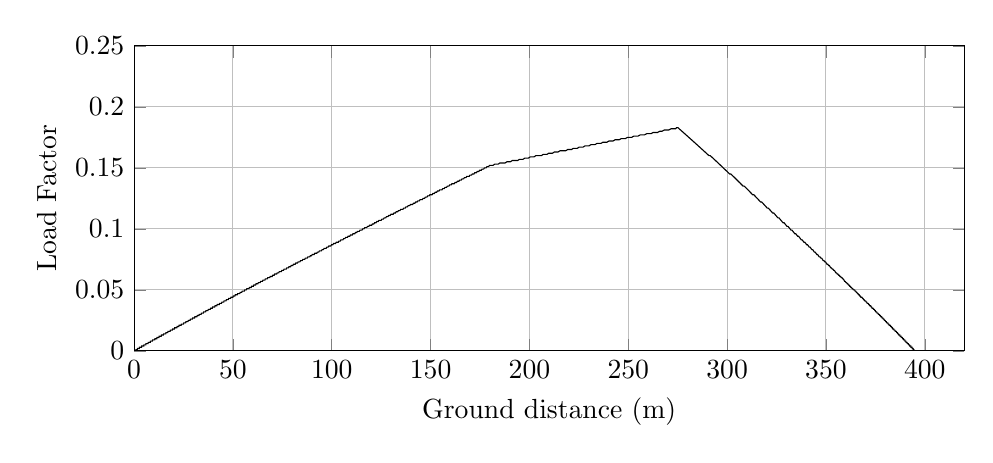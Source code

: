 %LoadFactor_vs_GroundDistance
\begin{tikzpicture}

\begin{axis}[
width=\textwidth,
height=0.45\textwidth,
scaled ticks=false, tick label style={/pgf/number format/fixed},
xmin=0.0,
xmax=420,
xlabel={Ground distance (m)},
xmajorgrids,
ymin=0.0,
ymax=0.25,
ylabel={Load Factor },
ytick={0,0.05,0.1,0.15,0.2,0.25},
ymajorgrids,
legend style={at={(1.03,0.5)},anchor=west,draw=black,fill=white,legend cell align=left}
]

\addplot [
color=black,
solid
]
table[row sep=crcr]{
1.373E-8	1.272E-11\\
1.749E-7	1.62E-10\\
1.441E-6	1.335E-9\\
6.603E-5	6.117E-8\\
2.274E-4	2.107E-7\\
4.875E-4	4.516E-7\\
8.442E-4	7.82E-7\\
0.001	1.203E-6\\
0.002	1.712E-6\\
0.002	2.306E-6\\
0.003	2.991E-6\\
0.004	3.746E-6\\
0.005	4.606E-6\\
0.006	5.55E-6\\
0.007	6.587E-6\\
0.008	7.723E-6\\
0.01	8.952E-6\\
0.011	1.028E-5\\
0.013	1.169E-5\\
0.014	1.315E-5\\
0.016	1.474E-5\\
0.018	1.642E-5\\
0.02	1.817E-5\\
0.022	2.005E-5\\
0.024	2.201E-5\\
0.026	2.404E-5\\
0.028	2.618E-5\\
0.031	2.841E-5\\
0.033	3.07E-5\\
0.036	3.31E-5\\
0.038	3.559E-5\\
0.041	3.813E-5\\
0.044	4.077E-5\\
0.047	4.353E-5\\
0.05	4.642E-5\\
0.053	4.937E-5\\
0.057	5.245E-5\\
0.06	5.556E-5\\
0.063	5.88E-5\\
0.067	6.216E-5\\
0.071	6.56E-5\\
0.075	6.912E-5\\
0.079	7.275E-5\\
0.083	7.642E-5\\
0.087	8.02E-5\\
0.091	8.413E-5\\
0.095	8.815E-5\\
0.1	9.225E-5\\
0.104	9.642E-5\\
0.109	1.007E-4\\
0.114	1.051E-4\\
0.118	1.096E-4\\
0.123	1.142E-4\\
0.128	1.188E-4\\
0.133	1.235E-4\\
0.139	1.283E-4\\
0.144	1.334E-4\\
0.15	1.385E-4\\
0.155	1.436E-4\\
0.161	1.488E-4\\
0.167	1.543E-4\\
0.172	1.597E-4\\
0.178	1.653E-4\\
0.185	1.71E-4\\
0.191	1.768E-4\\
0.197	1.826E-4\\
0.204	1.884E-4\\
0.21	1.946E-4\\
0.217	2.008E-4\\
0.224	2.07E-4\\
0.23	2.133E-4\\
0.237	2.198E-4\\
0.244	2.264E-4\\
0.252	2.33E-4\\
0.259	2.399E-4\\
0.266	2.467E-4\\
0.274	2.536E-4\\
0.282	2.607E-4\\
0.289	2.679E-4\\
0.297	2.754E-4\\
0.305	2.828E-4\\
0.314	2.904E-4\\
0.322	2.981E-4\\
0.331	3.06E-4\\
0.339	3.137E-4\\
0.348	3.217E-4\\
0.356	3.298E-4\\
0.365	3.381E-4\\
0.374	3.464E-4\\
0.384	3.549E-4\\
0.393	3.634E-4\\
0.402	3.721E-4\\
0.412	3.809E-4\\
0.421	3.899E-4\\
0.431	3.988E-4\\
0.441	4.08E-4\\
0.451	4.174E-4\\
0.461	4.268E-4\\
0.472	4.364E-4\\
0.482	4.459E-4\\
0.492	4.554E-4\\
0.503	4.652E-4\\
0.514	4.753E-4\\
0.524	4.852E-4\\
0.536	4.955E-4\\
0.547	5.058E-4\\
0.558	5.163E-4\\
0.569	5.267E-4\\
0.581	5.375E-4\\
0.592	5.48E-4\\
0.604	5.589E-4\\
0.616	5.699E-4\\
0.628	5.81E-4\\
0.64	5.924E-4\\
0.653	6.036E-4\\
0.665	6.151E-4\\
0.677	6.265E-4\\
0.69	6.383E-4\\
0.703	6.504E-4\\
0.716	6.622E-4\\
0.729	6.743E-4\\
0.742	6.865E-4\\
0.756	6.994E-4\\
0.77	7.117E-4\\
0.783	7.243E-4\\
0.797	7.369E-4\\
0.811	7.498E-4\\
0.825	7.629E-4\\
0.839	7.758E-4\\
0.853	7.889E-4\\
0.868	8.023E-4\\
0.882	8.158E-4\\
0.898	8.3E-4\\
0.913	8.445E-4\\
0.929	8.586E-4\\
0.944	8.727E-4\\
0.96	8.873E-4\\
0.976	9.02E-4\\
0.992	9.168E-4\\
1.008	9.317E-4\\
1.025	9.47E-4\\
1.041	9.618E-4\\
1.057	9.77E-4\\
1.074	9.922E-4\\
1.09	0.001\\
1.107	0.001\\
1.124	0.001\\
1.142	0.001\\
1.159	0.001\\
1.176	0.001\\
1.194	0.001\\
1.212	0.001\\
1.23	0.001\\
1.248	0.001\\
1.266	0.001\\
1.285	0.001\\
1.304	0.001\\
1.323	0.001\\
1.341	0.001\\
1.361	0.001\\
1.38	0.001\\
1.399	0.001\\
1.419	0.001\\
1.439	0.001\\
1.459	0.001\\
1.479	0.001\\
1.499	0.001\\
1.52	0.001\\
1.54	0.001\\
1.56	0.001\\
1.581	0.001\\
1.602	0.001\\
1.624	0.001\\
1.645	0.002\\
1.666	0.002\\
1.689	0.002\\
1.711	0.002\\
1.733	0.002\\
1.755	0.002\\
1.778	0.002\\
1.8	0.002\\
1.824	0.002\\
1.846	0.002\\
1.87	0.002\\
1.893	0.002\\
1.918	0.002\\
1.942	0.002\\
1.966	0.002\\
1.99	0.002\\
2.015	0.002\\
2.039	0.002\\
2.065	0.002\\
2.09	0.002\\
2.116	0.002\\
2.141	0.002\\
2.167	0.002\\
2.193	0.002\\
2.219	0.002\\
2.245	0.002\\
2.271	0.002\\
2.298	0.002\\
2.325	0.002\\
2.351	0.002\\
2.379	0.002\\
2.406	0.002\\
2.434	0.002\\
2.462	0.002\\
2.491	0.002\\
2.519	0.002\\
2.547	0.002\\
2.576	0.002\\
2.605	0.002\\
2.635	0.002\\
2.663	0.002\\
2.693	0.002\\
2.723	0.003\\
2.753	0.003\\
2.783	0.003\\
2.814	0.003\\
2.844	0.003\\
2.875	0.003\\
2.906	0.003\\
2.937	0.003\\
2.968	0.003\\
3.0	0.003\\
3.031	0.003\\
3.063	0.003\\
3.097	0.003\\
3.129	0.003\\
3.162	0.003\\
3.195	0.003\\
3.227	0.003\\
3.261	0.003\\
3.294	0.003\\
3.328	0.003\\
3.363	0.003\\
3.397	0.003\\
3.431	0.003\\
3.464	0.003\\
3.499	0.003\\
3.534	0.003\\
3.57	0.003\\
3.605	0.003\\
3.641	0.003\\
3.678	0.003\\
3.713	0.003\\
3.75	0.003\\
3.787	0.003\\
3.825	0.004\\
3.862	0.004\\
3.9	0.004\\
3.937	0.004\\
3.976	0.004\\
4.015	0.004\\
4.053	0.004\\
4.093	0.004\\
4.133	0.004\\
4.172	0.004\\
4.211	0.004\\
4.253	0.004\\
4.293	0.004\\
4.333	0.004\\
4.373	0.004\\
4.414	0.004\\
4.456	0.004\\
4.497	0.004\\
4.538	0.004\\
4.58	0.004\\
4.622	0.004\\
4.664	0.004\\
4.706	0.004\\
4.748	0.004\\
4.791	0.004\\
4.836	0.004\\
4.88	0.004\\
4.923	0.005\\
4.968	0.005\\
5.013	0.005\\
5.058	0.005\\
5.103	0.005\\
5.149	0.005\\
5.194	0.005\\
5.241	0.005\\
5.287	0.005\\
5.333	0.005\\
5.38	0.005\\
5.426	0.005\\
5.473	0.005\\
5.522	0.005\\
5.57	0.005\\
5.618	0.005\\
5.666	0.005\\
5.715	0.005\\
5.763	0.005\\
5.813	0.005\\
5.862	0.005\\
5.912	0.005\\
5.962	0.005\\
6.013	0.006\\
6.063	0.006\\
6.114	0.006\\
6.165	0.006\\
6.216	0.006\\
6.268	0.006\\
6.32	0.006\\
6.374	0.006\\
6.426	0.006\\
6.479	0.006\\
6.532	0.006\\
6.586	0.006\\
6.641	0.006\\
6.695	0.006\\
6.75	0.006\\
6.804	0.006\\
6.86	0.006\\
6.917	0.006\\
6.973	0.006\\
7.03	0.006\\
7.087	0.006\\
7.144	0.007\\
7.202	0.007\\
7.26	0.007\\
7.318	0.007\\
7.377	0.007\\
7.435	0.007\\
7.494	0.007\\
7.553	0.007\\
7.613	0.007\\
7.673	0.007\\
7.733	0.007\\
7.796	0.007\\
7.856	0.007\\
7.918	0.007\\
7.98	0.007\\
8.042	0.007\\
8.105	0.007\\
8.167	0.007\\
8.231	0.008\\
8.294	0.008\\
8.356	0.008\\
8.421	0.008\\
8.486	0.008\\
8.549	0.008\\
8.615	0.008\\
8.68	0.008\\
8.745	0.008\\
8.813	0.008\\
8.88	0.008\\
8.947	0.008\\
9.013	0.008\\
9.079	0.008\\
9.147	0.008\\
9.215	0.008\\
9.285	0.008\\
9.353	0.009\\
9.424	0.009\\
9.493	0.009\\
9.564	0.009\\
9.634	0.009\\
9.706	0.009\\
9.776	0.009\\
9.847	0.009\\
9.918	0.009\\
9.989	0.009\\
10.06	0.009\\
10.133	0.009\\
10.205	0.009\\
10.278	0.009\\
10.353	0.009\\
10.427	0.009\\
10.502	0.01\\
10.577	0.01\\
10.653	0.01\\
10.729	0.01\\
10.805	0.01\\
10.882	0.01\\
10.958	0.01\\
11.036	0.01\\
11.113	0.01\\
11.192	0.01\\
11.27	0.01\\
11.35	0.01\\
11.429	0.01\\
11.508	0.01\\
11.587	0.011\\
11.669	0.011\\
11.75	0.011\\
11.83	0.011\\
11.91	0.011\\
11.991	0.011\\
12.073	0.011\\
12.155	0.011\\
12.237	0.011\\
12.32	0.011\\
12.407	0.011\\
12.49	0.011\\
12.574	0.011\\
12.661	0.012\\
12.747	0.012\\
12.832	0.012\\
12.919	0.012\\
13.005	0.012\\
13.092	0.012\\
13.18	0.012\\
13.269	0.012\\
13.358	0.012\\
13.448	0.012\\
13.538	0.012\\
13.627	0.012\\
13.718	0.012\\
13.809	0.013\\
13.899	0.013\\
13.992	0.013\\
14.086	0.013\\
14.179	0.013\\
14.272	0.013\\
14.368	0.013\\
14.459	0.013\\
14.555	0.013\\
14.649	0.013\\
14.744	0.013\\
14.84	0.013\\
14.933	0.014\\
15.027	0.014\\
15.123	0.014\\
15.222	0.014\\
15.321	0.014\\
15.418	0.014\\
15.516	0.014\\
15.613	0.014\\
15.711	0.014\\
15.811	0.014\\
15.914	0.014\\
16.013	0.014\\
16.112	0.015\\
16.216	0.015\\
16.319	0.015\\
16.421	0.015\\
16.522	0.015\\
16.626	0.015\\
16.727	0.015\\
16.83	0.015\\
16.935	0.015\\
17.038	0.015\\
17.146	0.016\\
17.252	0.016\\
17.357	0.016\\
17.464	0.016\\
17.572	0.016\\
17.68	0.016\\
17.79	0.016\\
17.9	0.016\\
18.01	0.016\\
18.121	0.016\\
18.232	0.016\\
18.343	0.017\\
18.455	0.017\\
18.566	0.017\\
18.678	0.017\\
18.79	0.017\\
18.902	0.017\\
19.018	0.017\\
19.131	0.017\\
19.248	0.017\\
19.362	0.017\\
19.478	0.018\\
19.596	0.018\\
19.711	0.018\\
19.828	0.018\\
19.945	0.018\\
20.062	0.018\\
20.179	0.018\\
20.297	0.018\\
20.417	0.018\\
20.537	0.019\\
20.655	0.019\\
20.777	0.019\\
20.897	0.019\\
21.017	0.019\\
21.139	0.019\\
21.261	0.019\\
21.383	0.019\\
21.506	0.019\\
21.631	0.019\\
21.756	0.02\\
21.88	0.02\\
22.006	0.02\\
22.13	0.02\\
22.257	0.02\\
22.384	0.02\\
22.509	0.02\\
22.636	0.02\\
22.764	0.021\\
22.891	0.021\\
23.022	0.021\\
23.15	0.021\\
23.279	0.021\\
23.409	0.021\\
23.539	0.021\\
23.671	0.021\\
23.803	0.021\\
23.935	0.022\\
24.067	0.022\\
24.199	0.022\\
24.329	0.022\\
24.462	0.022\\
24.595	0.022\\
24.728	0.022\\
24.862	0.022\\
24.995	0.022\\
25.128	0.023\\
25.265	0.023\\
25.401	0.023\\
25.536	0.023\\
25.674	0.023\\
25.808	0.023\\
25.835	0.023\\
25.838	0.023\\
25.842	0.023\\
25.855	0.023\\
25.893	0.023\\
25.973	0.023\\
26.096	0.023\\
26.224	0.024\\
26.353	0.024\\
26.482	0.024\\
26.611	0.024\\
26.74	0.024\\
26.872	0.024\\
27.003	0.024\\
27.136	0.024\\
27.266	0.024\\
27.399	0.025\\
27.531	0.025\\
27.664	0.025\\
27.799	0.025\\
27.932	0.025\\
28.068	0.025\\
28.203	0.025\\
28.34	0.025\\
28.477	0.026\\
28.618	0.026\\
28.754	0.026\\
28.893	0.026\\
29.032	0.026\\
29.171	0.026\\
29.312	0.026\\
29.454	0.026\\
29.595	0.027\\
29.738	0.027\\
29.879	0.027\\
30.021	0.027\\
30.167	0.027\\
30.308	0.027\\
30.453	0.027\\
30.598	0.027\\
30.743	0.028\\
30.889	0.028\\
31.035	0.028\\
31.181	0.028\\
31.328	0.028\\
31.477	0.028\\
31.627	0.028\\
31.774	0.028\\
31.925	0.029\\
32.076	0.029\\
32.226	0.029\\
32.379	0.029\\
32.529	0.029\\
32.682	0.029\\
32.836	0.029\\
32.99	0.03\\
33.146	0.03\\
33.301	0.03\\
33.455	0.03\\
33.611	0.03\\
33.769	0.03\\
33.926	0.03\\
34.084	0.031\\
34.242	0.031\\
34.403	0.031\\
34.562	0.031\\
34.722	0.031\\
34.881	0.031\\
35.041	0.031\\
35.203	0.032\\
35.365	0.032\\
35.529	0.032\\
35.691	0.032\\
35.853	0.032\\
36.015	0.032\\
36.181	0.032\\
36.344	0.033\\
36.511	0.033\\
36.676	0.033\\
36.842	0.033\\
37.008	0.033\\
37.173	0.033\\
37.34	0.033\\
37.509	0.034\\
37.679	0.034\\
37.845	0.034\\
38.017	0.034\\
38.185	0.034\\
38.358	0.034\\
38.528	0.034\\
38.7	0.035\\
38.872	0.035\\
39.042	0.035\\
39.214	0.035\\
39.387	0.035\\
39.559	0.035\\
39.735	0.036\\
39.909	0.036\\
40.085	0.036\\
40.259	0.036\\
40.433	0.036\\
40.61	0.036\\
40.787	0.036\\
40.966	0.037\\
41.141	0.037\\
41.319	0.037\\
41.496	0.037\\
41.674	0.037\\
41.852	0.037\\
42.031	0.038\\
42.213	0.038\\
42.394	0.038\\
42.575	0.038\\
42.755	0.038\\
42.938	0.038\\
43.12	0.038\\
43.303	0.039\\
43.487	0.039\\
43.672	0.039\\
43.857	0.039\\
44.04	0.039\\
44.224	0.039\\
44.412	0.04\\
44.598	0.04\\
44.785	0.04\\
44.973	0.04\\
45.161	0.04\\
45.349	0.04\\
45.536	0.041\\
45.725	0.041\\
45.914	0.041\\
46.102	0.041\\
46.294	0.041\\
46.485	0.041\\
46.677	0.042\\
46.87	0.042\\
47.063	0.042\\
47.253	0.042\\
47.445	0.042\\
47.639	0.042\\
47.834	0.043\\
48.025	0.043\\
48.219	0.043\\
48.415	0.043\\
48.61	0.043\\
48.807	0.043\\
49.001	0.044\\
49.2	0.044\\
49.394	0.044\\
49.592	0.044\\
49.791	0.044\\
49.991	0.044\\
50.19	0.045\\
50.388	0.045\\
50.592	0.045\\
50.795	0.045\\
50.995	0.045\\
51.198	0.046\\
51.4	0.046\\
51.599	0.046\\
51.802	0.046\\
52.002	0.046\\
52.206	0.046\\
52.408	0.047\\
52.614	0.047\\
52.822	0.047\\
53.031	0.047\\
53.238	0.047\\
53.445	0.047\\
53.652	0.048\\
53.86	0.048\\
54.068	0.048\\
54.279	0.048\\
54.487	0.048\\
54.699	0.049\\
54.91	0.049\\
55.122	0.049\\
55.333	0.049\\
55.545	0.049\\
55.756	0.049\\
55.968	0.05\\
56.182	0.05\\
56.394	0.05\\
56.61	0.05\\
56.826	0.05\\
57.04	0.051\\
57.257	0.051\\
57.474	0.051\\
57.694	0.051\\
57.912	0.051\\
58.13	0.051\\
58.349	0.052\\
58.568	0.052\\
58.788	0.052\\
59.011	0.052\\
59.234	0.052\\
59.456	0.053\\
59.68	0.053\\
59.903	0.053\\
60.125	0.053\\
60.349	0.053\\
60.572	0.054\\
60.796	0.054\\
61.022	0.054\\
61.251	0.054\\
61.478	0.054\\
61.708	0.055\\
61.937	0.055\\
62.167	0.055\\
62.396	0.055\\
62.628	0.055\\
62.861	0.056\\
63.091	0.056\\
63.322	0.056\\
63.555	0.056\\
63.787	0.056\\
64.023	0.057\\
64.257	0.057\\
64.491	0.057\\
64.728	0.057\\
64.966	0.057\\
65.201	0.058\\
65.44	0.058\\
65.677	0.058\\
65.917	0.058\\
66.157	0.058\\
66.397	0.059\\
66.638	0.059\\
66.878	0.059\\
67.123	0.059\\
67.368	0.059\\
67.611	0.06\\
67.858	0.06\\
68.103	0.06\\
68.352	0.06\\
68.601	0.06\\
68.849	0.061\\
69.098	0.061\\
69.349	0.061\\
69.598	0.061\\
69.849	0.061\\
70.105	0.062\\
70.356	0.062\\
70.609	0.062\\
70.863	0.062\\
71.118	0.063\\
71.373	0.063\\
71.629	0.063\\
71.885	0.063\\
72.143	0.063\\
72.403	0.064\\
72.662	0.064\\
72.923	0.064\\
73.187	0.064\\
73.452	0.065\\
73.718	0.065\\
73.979	0.065\\
74.245	0.065\\
74.51	0.065\\
74.778	0.066\\
75.048	0.066\\
75.317	0.066\\
75.587	0.066\\
75.857	0.067\\
76.13	0.067\\
76.403	0.067\\
76.68	0.067\\
76.954	0.067\\
77.229	0.068\\
77.507	0.068\\
77.783	0.068\\
78.062	0.068\\
78.339	0.069\\
78.622	0.069\\
78.905	0.069\\
79.187	0.069\\
79.47	0.07\\
79.758	0.07\\
80.044	0.07\\
80.334	0.07\\
80.623	0.071\\
80.913	0.071\\
81.205	0.071\\
81.497	0.071\\
81.792	0.072\\
82.085	0.072\\
82.379	0.072\\
82.676	0.072\\
82.975	0.073\\
83.273	0.073\\
83.572	0.073\\
83.874	0.073\\
84.175	0.074\\
84.477	0.074\\
84.781	0.074\\
85.088	0.074\\
85.394	0.075\\
85.698	0.075\\
86.01	0.075\\
86.317	0.075\\
86.629	0.076\\
86.94	0.076\\
87.257	0.076\\
87.57	0.076\\
87.881	0.077\\
88.2	0.077\\
88.519	0.077\\
88.835	0.077\\
89.159	0.078\\
89.478	0.078\\
89.802	0.078\\
90.126	0.079\\
90.45	0.079\\
90.778	0.079\\
91.105	0.079\\
91.438	0.08\\
91.767	0.08\\
92.094	0.08\\
92.425	0.08\\
92.758	0.081\\
93.097	0.081\\
93.431	0.081\\
93.768	0.082\\
94.104	0.082\\
94.436	0.082\\
94.773	0.082\\
95.108	0.083\\
95.447	0.083\\
95.785	0.083\\
96.123	0.084\\
96.464	0.084\\
96.807	0.084\\
97.147	0.084\\
97.488	0.085\\
97.831	0.085\\
98.17	0.085\\
98.511	0.086\\
98.854	0.086\\
99.192	0.086\\
99.534	0.086\\
99.872	0.087\\
100.213	0.087\\
100.553	0.087\\
100.895	0.088\\
101.237	0.088\\
101.58	0.088\\
101.918	0.088\\
102.262	0.089\\
102.605	0.089\\
102.942	0.089\\
103.281	0.089\\
103.62	0.09\\
103.954	0.09\\
104.292	0.09\\
104.631	0.091\\
104.967	0.091\\
105.305	0.091\\
105.642	0.091\\
105.977	0.092\\
106.314	0.092\\
106.649	0.092\\
106.98	0.093\\
107.315	0.093\\
107.381	0.093\\
107.388	0.093\\
107.395	0.093\\
107.399	0.093\\
107.402	0.093\\
107.405	0.093\\
107.419	0.093\\
107.478	0.093\\
107.637	0.093\\
107.957	0.093\\
108.257	0.094\\
108.56	0.094\\
108.862	0.094\\
109.167	0.094\\
109.472	0.095\\
109.78	0.095\\
110.091	0.095\\
110.401	0.095\\
110.713	0.096\\
111.029	0.096\\
111.347	0.096\\
111.665	0.096\\
111.986	0.097\\
112.308	0.097\\
112.635	0.097\\
112.963	0.098\\
113.288	0.098\\
113.618	0.098\\
113.946	0.098\\
114.279	0.099\\
114.613	0.099\\
114.948	0.099\\
115.286	0.099\\
115.625	0.1\\
115.965	0.1\\
116.306	0.1\\
116.651	0.101\\
116.999	0.101\\
117.343	0.101\\
117.69	0.101\\
118.041	0.102\\
118.393	0.102\\
118.748	0.102\\
119.105	0.103\\
119.467	0.103\\
119.827	0.103\\
120.19	0.103\\
120.552	0.104\\
120.918	0.104\\
121.287	0.104\\
121.655	0.105\\
122.025	0.105\\
122.393	0.105\\
122.766	0.106\\
123.139	0.106\\
123.513	0.106\\
123.886	0.107\\
124.257	0.107\\
124.632	0.107\\
125.007	0.107\\
125.38	0.108\\
125.755	0.108\\
126.135	0.108\\
126.513	0.109\\
126.895	0.109\\
127.273	0.109\\
127.65	0.11\\
128.031	0.11\\
128.408	0.11\\
128.788	0.111\\
129.168	0.111\\
129.551	0.111\\
129.928	0.112\\
130.308	0.112\\
130.688	0.112\\
131.067	0.112\\
131.447	0.113\\
131.826	0.113\\
132.205	0.113\\
132.585	0.114\\
132.965	0.114\\
133.344	0.114\\
133.726	0.115\\
134.105	0.115\\
134.485	0.115\\
134.863	0.116\\
135.24	0.116\\
135.621	0.116\\
136.0	0.116\\
136.38	0.117\\
136.761	0.117\\
137.14	0.117\\
137.518	0.118\\
137.898	0.118\\
138.275	0.118\\
138.654	0.119\\
139.035	0.119\\
139.413	0.119\\
139.794	0.12\\
140.174	0.12\\
140.549	0.12\\
140.928	0.12\\
141.305	0.121\\
141.683	0.121\\
142.061	0.121\\
142.44	0.122\\
142.817	0.122\\
143.192	0.122\\
143.573	0.123\\
143.949	0.123\\
144.326	0.123\\
144.704	0.124\\
145.083	0.124\\
145.462	0.124\\
145.838	0.124\\
146.215	0.125\\
146.593	0.125\\
146.973	0.125\\
147.355	0.126\\
147.734	0.126\\
148.114	0.126\\
148.493	0.127\\
148.871	0.127\\
149.254	0.127\\
149.633	0.128\\
150.015	0.128\\
150.394	0.128\\
150.777	0.128\\
151.156	0.129\\
151.535	0.129\\
151.919	0.129\\
152.3	0.13\\
152.684	0.13\\
153.067	0.13\\
153.451	0.131\\
153.835	0.131\\
154.216	0.131\\
154.601	0.132\\
154.984	0.132\\
155.368	0.132\\
155.752	0.132\\
156.136	0.133\\
156.522	0.133\\
156.905	0.133\\
157.292	0.134\\
157.678	0.134\\
158.063	0.134\\
158.451	0.135\\
158.838	0.135\\
159.227	0.135\\
159.615	0.136\\
160.004	0.136\\
160.396	0.136\\
160.785	0.137\\
161.175	0.137\\
161.567	0.137\\
161.961	0.137\\
162.35	0.138\\
162.743	0.138\\
163.136	0.138\\
163.532	0.139\\
163.925	0.139\\
164.32	0.139\\
164.716	0.14\\
165.112	0.14\\
165.507	0.14\\
165.907	0.141\\
166.306	0.141\\
166.706	0.141\\
167.104	0.142\\
167.502	0.142\\
167.901	0.142\\
168.3	0.143\\
168.702	0.143\\
169.106	0.143\\
169.508	0.143\\
169.91	0.144\\
170.313	0.144\\
170.716	0.144\\
171.12	0.145\\
171.525	0.145\\
171.93	0.145\\
172.337	0.146\\
172.743	0.146\\
173.151	0.146\\
173.559	0.147\\
173.966	0.147\\
174.378	0.147\\
174.787	0.148\\
175.201	0.148\\
175.611	0.148\\
176.021	0.149\\
176.433	0.149\\
176.848	0.149\\
177.263	0.15\\
177.678	0.15\\
178.09	0.15\\
178.508	0.151\\
178.925	0.151\\
179.343	0.151\\
179.763	0.152\\
180.084	0.152\\
180.184	0.152\\
180.604	0.152\\
181.528	0.152\\
182.409	0.153\\
183.29	0.153\\
184.171	0.153\\
185.054	0.154\\
185.945	0.154\\
186.833	0.154\\
187.723	0.154\\
188.616	0.155\\
189.516	0.155\\
190.41	0.155\\
191.32	0.156\\
192.218	0.156\\
193.123	0.156\\
194.031	0.156\\
194.947	0.157\\
195.85	0.157\\
196.765	0.157\\
197.678	0.158\\
198.598	0.158\\
199.518	0.158\\
200.444	0.159\\
201.372	0.159\\
202.293	0.159\\
203.22	0.16\\
204.145	0.16\\
205.078	0.16\\
206.005	0.16\\
206.939	0.161\\
207.878	0.161\\
208.818	0.161\\
209.759	0.162\\
210.709	0.162\\
211.655	0.162\\
212.598	0.163\\
213.546	0.163\\
214.498	0.163\\
215.457	0.164\\
216.421	0.164\\
217.382	0.164\\
218.353	0.164\\
219.325	0.165\\
220.293	0.165\\
221.269	0.165\\
222.245	0.166\\
223.215	0.166\\
224.191	0.166\\
225.174	0.167\\
226.147	0.167\\
227.141	0.167\\
228.124	0.168\\
229.119	0.168\\
230.117	0.168\\
231.112	0.169\\
232.123	0.169\\
233.128	0.169\\
234.131	0.17\\
235.14	0.17\\
236.151	0.17\\
237.166	0.171\\
238.189	0.171\\
239.215	0.171\\
240.235	0.172\\
241.26	0.172\\
242.302	0.172\\
243.33	0.173\\
244.369	0.173\\
245.406	0.173\\
246.463	0.174\\
247.505	0.174\\
248.564	0.174\\
249.622	0.175\\
250.665	0.175\\
251.727	0.175\\
252.801	0.176\\
253.863	0.176\\
254.944	0.176\\
256.022	0.177\\
257.106	0.177\\
258.203	0.177\\
259.303	0.178\\
260.397	0.178\\
261.498	0.178\\
262.609	0.179\\
263.718	0.179\\
264.835	0.179\\
265.958	0.18\\
267.091	0.18\\
268.208	0.181\\
269.333	0.181\\
270.466	0.181\\
271.599	0.182\\
272.746	0.182\\
273.901	0.182\\
274.471	0.183\\
275.054	0.183\\
275.755	0.182\\
276.449	0.181\\
277.152	0.18\\
277.849	0.179\\
278.541	0.178\\
279.23	0.177\\
279.92	0.176\\
280.614	0.175\\
281.301	0.174\\
281.997	0.173\\
282.686	0.172\\
283.371	0.171\\
284.054	0.17\\
284.737	0.169\\
285.417	0.168\\
286.096	0.167\\
286.778	0.166\\
287.458	0.165\\
288.132	0.164\\
288.812	0.163\\
289.484	0.162\\
290.149	0.161\\
290.819	0.16\\
291.49	0.16\\
292.154	0.159\\
292.817	0.158\\
293.474	0.157\\
294.131	0.156\\
294.787	0.155\\
295.443	0.154\\
296.095	0.153\\
296.747	0.152\\
297.4	0.151\\
298.048	0.15\\
298.696	0.149\\
299.343	0.148\\
299.984	0.147\\
300.624	0.146\\
301.262	0.145\\
301.898	0.145\\
302.53	0.144\\
303.16	0.143\\
303.795	0.142\\
304.415	0.141\\
305.044	0.14\\
305.662	0.139\\
306.285	0.138\\
306.901	0.137\\
307.516	0.136\\
308.123	0.135\\
308.729	0.135\\
309.334	0.134\\
309.933	0.133\\
310.534	0.132\\
311.13	0.131\\
311.724	0.13\\
312.323	0.129\\
312.911	0.128\\
313.492	0.128\\
314.071	0.127\\
314.65	0.126\\
315.232	0.125\\
315.81	0.124\\
316.383	0.123\\
316.955	0.122\\
317.517	0.122\\
318.083	0.121\\
318.646	0.12\\
319.205	0.119\\
319.764	0.118\\
320.319	0.117\\
320.87	0.117\\
321.409	0.116\\
321.96	0.115\\
322.509	0.114\\
323.054	0.113\\
323.592	0.113\\
324.125	0.112\\
324.653	0.111\\
325.187	0.11\\
325.712	0.109\\
326.237	0.109\\
326.754	0.108\\
327.266	0.107\\
327.781	0.106\\
328.299	0.105\\
328.813	0.105\\
329.321	0.104\\
329.829	0.103\\
330.334	0.102\\
330.832	0.102\\
331.334	0.101\\
331.833	0.1\\
332.324	0.099\\
332.812	0.099\\
333.291	0.098\\
333.772	0.097\\
334.25	0.096\\
334.727	0.096\\
335.199	0.095\\
335.673	0.094\\
336.139	0.094\\
336.613	0.093\\
337.075	0.092\\
337.536	0.091\\
337.991	0.091\\
338.446	0.09\\
338.894	0.089\\
339.349	0.089\\
339.798	0.088\\
340.247	0.087\\
340.688	0.087\\
341.133	0.086\\
341.566	0.085\\
342.005	0.085\\
342.441	0.084\\
342.87	0.083\\
343.295	0.083\\
343.718	0.082\\
344.143	0.081\\
344.556	0.081\\
344.971	0.08\\
345.382	0.079\\
345.794	0.079\\
346.209	0.078\\
346.616	0.077\\
347.022	0.077\\
347.432	0.076\\
347.832	0.076\\
348.228	0.075\\
348.624	0.074\\
349.011	0.074\\
349.4	0.073\\
349.785	0.073\\
350.167	0.072\\
350.549	0.071\\
350.941	0.071\\
351.32	0.07\\
351.696	0.07\\
352.081	0.069\\
352.453	0.068\\
352.825	0.068\\
353.192	0.067\\
353.556	0.067\\
353.916	0.066\\
354.277	0.066\\
354.643	0.065\\
355.001	0.064\\
355.355	0.064\\
355.705	0.063\\
356.053	0.063\\
356.404	0.062\\
356.747	0.062\\
357.091	0.061\\
357.432	0.061\\
357.775	0.06\\
358.119	0.06\\
358.453	0.059\\
358.79	0.059\\
359.121	0.058\\
359.46	0.057\\
359.788	0.057\\
360.116	0.056\\
360.441	0.056\\
360.761	0.055\\
361.082	0.055\\
361.404	0.054\\
361.726	0.054\\
362.035	0.053\\
362.349	0.053\\
362.66	0.052\\
362.969	0.052\\
363.28	0.051\\
363.585	0.051\\
363.893	0.05\\
364.195	0.05\\
364.489	0.05\\
364.779	0.049\\
365.067	0.049\\
365.358	0.048\\
365.653	0.048\\
365.944	0.047\\
366.233	0.047\\
366.519	0.046\\
366.808	0.046\\
367.093	0.045\\
367.378	0.045\\
367.661	0.044\\
367.935	0.044\\
368.211	0.044\\
368.488	0.043\\
368.761	0.043\\
369.03	0.042\\
369.299	0.042\\
369.564	0.041\\
369.831	0.041\\
370.093	0.041\\
370.357	0.04\\
370.619	0.04\\
370.878	0.039\\
371.131	0.039\\
371.384	0.039\\
371.635	0.038\\
371.886	0.038\\
372.131	0.037\\
372.379	0.037\\
372.624	0.037\\
372.867	0.036\\
373.106	0.036\\
373.348	0.035\\
373.593	0.035\\
373.827	0.035\\
374.064	0.034\\
374.293	0.034\\
374.524	0.034\\
374.75	0.033\\
374.977	0.033\\
375.203	0.032\\
375.428	0.032\\
375.651	0.032\\
375.874	0.031\\
376.091	0.031\\
376.305	0.031\\
376.521	0.03\\
376.735	0.03\\
376.949	0.03\\
377.164	0.029\\
377.378	0.029\\
377.587	0.029\\
377.795	0.028\\
378.004	0.028\\
378.204	0.028\\
378.405	0.027\\
378.608	0.027\\
378.811	0.027\\
379.009	0.026\\
379.205	0.026\\
379.403	0.026\\
379.599	0.025\\
379.794	0.025\\
379.984	0.025\\
380.174	0.024\\
380.362	0.024\\
380.549	0.024\\
380.74	0.023\\
380.923	0.023\\
381.101	0.023\\
381.28	0.023\\
381.464	0.022\\
381.643	0.022\\
381.821	0.022\\
381.996	0.021\\
382.168	0.021\\
382.337	0.021\\
382.503	0.021\\
382.675	0.02\\
382.842	0.02\\
383.009	0.02\\
383.176	0.02\\
383.338	0.019\\
383.502	0.019\\
383.665	0.019\\
383.825	0.018\\
383.985	0.018\\
384.146	0.018\\
384.302	0.018\\
384.456	0.017\\
384.608	0.017\\
384.758	0.017\\
384.907	0.017\\
385.055	0.016\\
385.2	0.016\\
385.345	0.016\\
385.488	0.016\\
385.631	0.016\\
385.775	0.015\\
385.914	0.015\\
386.052	0.015\\
386.191	0.015\\
386.328	0.014\\
386.468	0.014\\
386.604	0.014\\
386.738	0.014\\
386.868	0.013\\
386.999	0.013\\
387.128	0.013\\
387.254	0.013\\
387.384	0.013\\
387.51	0.012\\
387.638	0.012\\
387.76	0.012\\
387.881	0.012\\
387.999	0.012\\
388.119	0.011\\
388.234	0.011\\
388.352	0.011\\
388.468	0.011\\
388.582	0.011\\
388.693	0.011\\
388.805	0.01\\
388.916	0.01\\
389.026	0.01\\
389.135	0.01\\
389.243	0.01\\
389.349	0.009\\
389.452	0.009\\
389.559	0.009\\
389.662	0.009\\
389.76	0.009\\
389.862	0.009\\
389.96	0.008\\
390.059	0.008\\
390.155	0.008\\
390.25	0.008\\
390.345	0.008\\
390.437	0.008\\
390.531	0.007\\
390.621	0.007\\
390.71	0.007\\
390.8	0.007\\
390.886	0.007\\
390.974	0.007\\
391.06	0.007\\
391.149	0.006\\
391.233	0.006\\
391.318	0.006\\
391.4	0.006\\
391.482	0.006\\
391.562	0.006\\
391.638	0.006\\
391.716	0.006\\
391.794	0.005\\
391.87	0.005\\
391.946	0.005\\
392.019	0.005\\
392.091	0.005\\
392.162	0.005\\
392.229	0.005\\
392.299	0.005\\
392.366	0.004\\
392.432	0.004\\
392.499	0.004\\
392.567	0.004\\
392.632	0.004\\
392.694	0.004\\
392.76	0.004\\
392.822	0.004\\
392.88	0.004\\
392.939	0.004\\
393.002	0.003\\
393.059	0.003\\
393.119	0.003\\
393.174	0.003\\
393.229	0.003\\
393.283	0.003\\
393.336	0.003\\
393.388	0.003\\
393.439	0.003\\
393.489	0.003\\
393.537	0.003\\
393.587	0.002\\
393.636	0.002\\
393.683	0.002\\
393.727	0.002\\
393.772	0.002\\
393.817	0.002\\
393.863	0.002\\
393.905	0.002\\
393.945	0.002\\
393.984	0.002\\
394.025	0.002\\
394.062	0.002\\
394.1	0.002\\
394.136	0.002\\
394.173	0.001\\
394.208	0.001\\
394.243	0.001\\
394.275	0.001\\
394.308	0.001\\
394.34	0.001\\
394.373	0.001\\
394.403	0.001\\
394.432	0.001\\
394.461	0.001\\
394.489	9.649E-4\\
394.515	9.219E-4\\
394.541	8.775E-4\\
394.569	8.321E-4\\
394.594	7.913E-4\\
394.618	7.515E-4\\
394.642	7.108E-4\\
394.667	6.706E-4\\
394.689	6.34E-4\\
394.711	5.979E-4\\
394.731	5.645E-4\\
394.751	5.307E-4\\
394.772	4.97E-4\\
394.791	4.657E-4\\
394.81	4.339E-4\\
394.827	4.049E-4\\
394.845	3.757E-4\\
394.861	3.498E-4\\
394.875	3.257E-4\\
394.89	3.012E-4\\
394.904	2.776E-4\\
394.918	2.544E-4\\
394.932	2.326E-4\\
394.944	2.113E-4\\
394.956	1.915E-4\\
394.967	1.742E-4\\
394.977	1.581E-4\\
394.987	1.41E-4\\
394.997	1.252E-4\\
395.005	1.112E-4\\
395.013	9.859E-5\\
395.02	8.651E-5\\
395.026	7.559E-5\\
395.033	6.504E-5\\
395.039	5.442E-5\\
395.045	4.563E-5\\
395.049	3.766E-5\\
395.054	2.938E-5\\
395.059	2.25E-5\\
395.062	1.695E-5\\
395.065	1.241E-5\\
395.067	8.601E-6\\
395.069	5.62E-6\\
395.07	3.199E-6\\
395.071	1.44E-6\\
395.072	3.857E-7\\
395.072	2.353E-9\\
395.072	6.472E-25\\
};
\end{axis}
\end{tikzpicture}%
